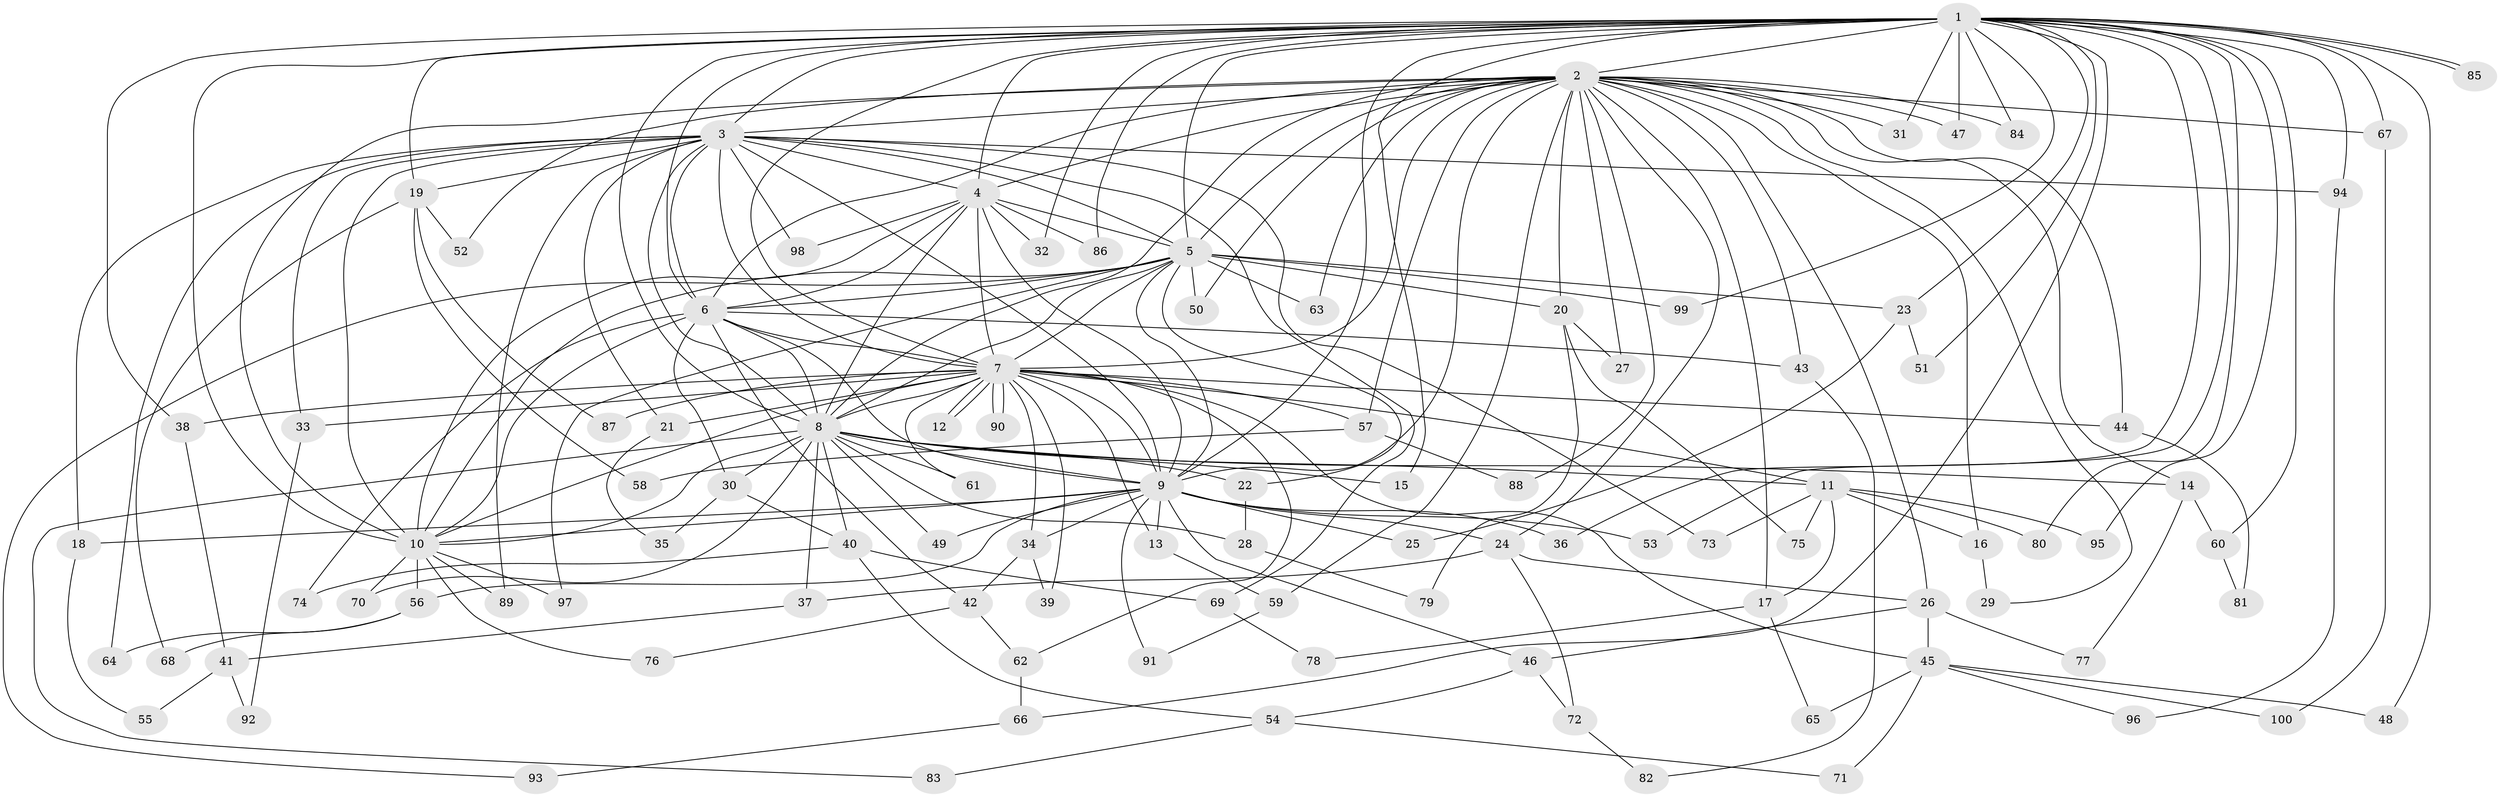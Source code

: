 // Generated by graph-tools (version 1.1) at 2025/11/02/21/25 10:11:07]
// undirected, 100 vertices, 225 edges
graph export_dot {
graph [start="1"]
  node [color=gray90,style=filled];
  1;
  2;
  3;
  4;
  5;
  6;
  7;
  8;
  9;
  10;
  11;
  12;
  13;
  14;
  15;
  16;
  17;
  18;
  19;
  20;
  21;
  22;
  23;
  24;
  25;
  26;
  27;
  28;
  29;
  30;
  31;
  32;
  33;
  34;
  35;
  36;
  37;
  38;
  39;
  40;
  41;
  42;
  43;
  44;
  45;
  46;
  47;
  48;
  49;
  50;
  51;
  52;
  53;
  54;
  55;
  56;
  57;
  58;
  59;
  60;
  61;
  62;
  63;
  64;
  65;
  66;
  67;
  68;
  69;
  70;
  71;
  72;
  73;
  74;
  75;
  76;
  77;
  78;
  79;
  80;
  81;
  82;
  83;
  84;
  85;
  86;
  87;
  88;
  89;
  90;
  91;
  92;
  93;
  94;
  95;
  96;
  97;
  98;
  99;
  100;
  1 -- 2;
  1 -- 3;
  1 -- 4;
  1 -- 5;
  1 -- 6;
  1 -- 7;
  1 -- 8;
  1 -- 9;
  1 -- 10;
  1 -- 15;
  1 -- 19;
  1 -- 23;
  1 -- 31;
  1 -- 32;
  1 -- 36;
  1 -- 38;
  1 -- 47;
  1 -- 48;
  1 -- 51;
  1 -- 53;
  1 -- 60;
  1 -- 66;
  1 -- 67;
  1 -- 80;
  1 -- 84;
  1 -- 85;
  1 -- 85;
  1 -- 86;
  1 -- 94;
  1 -- 95;
  1 -- 99;
  2 -- 3;
  2 -- 4;
  2 -- 5;
  2 -- 6;
  2 -- 7;
  2 -- 8;
  2 -- 9;
  2 -- 10;
  2 -- 14;
  2 -- 16;
  2 -- 17;
  2 -- 20;
  2 -- 24;
  2 -- 26;
  2 -- 27;
  2 -- 29;
  2 -- 31;
  2 -- 43;
  2 -- 44;
  2 -- 47;
  2 -- 50;
  2 -- 52;
  2 -- 57;
  2 -- 59;
  2 -- 63;
  2 -- 67;
  2 -- 84;
  2 -- 88;
  3 -- 4;
  3 -- 5;
  3 -- 6;
  3 -- 7;
  3 -- 8;
  3 -- 9;
  3 -- 10;
  3 -- 18;
  3 -- 19;
  3 -- 21;
  3 -- 33;
  3 -- 64;
  3 -- 69;
  3 -- 73;
  3 -- 89;
  3 -- 94;
  3 -- 98;
  4 -- 5;
  4 -- 6;
  4 -- 7;
  4 -- 8;
  4 -- 9;
  4 -- 10;
  4 -- 32;
  4 -- 86;
  4 -- 98;
  5 -- 6;
  5 -- 7;
  5 -- 8;
  5 -- 9;
  5 -- 10;
  5 -- 20;
  5 -- 22;
  5 -- 23;
  5 -- 50;
  5 -- 63;
  5 -- 93;
  5 -- 97;
  5 -- 99;
  6 -- 7;
  6 -- 8;
  6 -- 9;
  6 -- 10;
  6 -- 30;
  6 -- 42;
  6 -- 43;
  6 -- 74;
  7 -- 8;
  7 -- 9;
  7 -- 10;
  7 -- 11;
  7 -- 12;
  7 -- 12;
  7 -- 13;
  7 -- 21;
  7 -- 33;
  7 -- 34;
  7 -- 38;
  7 -- 39;
  7 -- 44;
  7 -- 45;
  7 -- 57;
  7 -- 61;
  7 -- 62;
  7 -- 87;
  7 -- 90;
  7 -- 90;
  8 -- 9;
  8 -- 10;
  8 -- 11;
  8 -- 14;
  8 -- 15;
  8 -- 22;
  8 -- 28;
  8 -- 30;
  8 -- 37;
  8 -- 40;
  8 -- 49;
  8 -- 61;
  8 -- 70;
  8 -- 83;
  9 -- 10;
  9 -- 13;
  9 -- 18;
  9 -- 24;
  9 -- 25;
  9 -- 34;
  9 -- 36;
  9 -- 46;
  9 -- 49;
  9 -- 53;
  9 -- 56;
  9 -- 91;
  10 -- 56;
  10 -- 70;
  10 -- 76;
  10 -- 89;
  10 -- 97;
  11 -- 16;
  11 -- 17;
  11 -- 73;
  11 -- 75;
  11 -- 80;
  11 -- 95;
  13 -- 59;
  14 -- 60;
  14 -- 77;
  16 -- 29;
  17 -- 65;
  17 -- 78;
  18 -- 55;
  19 -- 52;
  19 -- 58;
  19 -- 68;
  19 -- 87;
  20 -- 27;
  20 -- 75;
  20 -- 79;
  21 -- 35;
  22 -- 28;
  23 -- 25;
  23 -- 51;
  24 -- 26;
  24 -- 37;
  24 -- 72;
  26 -- 45;
  26 -- 46;
  26 -- 77;
  28 -- 79;
  30 -- 35;
  30 -- 40;
  33 -- 92;
  34 -- 39;
  34 -- 42;
  37 -- 41;
  38 -- 41;
  40 -- 54;
  40 -- 69;
  40 -- 74;
  41 -- 55;
  41 -- 92;
  42 -- 62;
  42 -- 76;
  43 -- 82;
  44 -- 81;
  45 -- 48;
  45 -- 65;
  45 -- 71;
  45 -- 96;
  45 -- 100;
  46 -- 54;
  46 -- 72;
  54 -- 71;
  54 -- 83;
  56 -- 64;
  56 -- 68;
  57 -- 58;
  57 -- 88;
  59 -- 91;
  60 -- 81;
  62 -- 66;
  66 -- 93;
  67 -- 100;
  69 -- 78;
  72 -- 82;
  94 -- 96;
}
